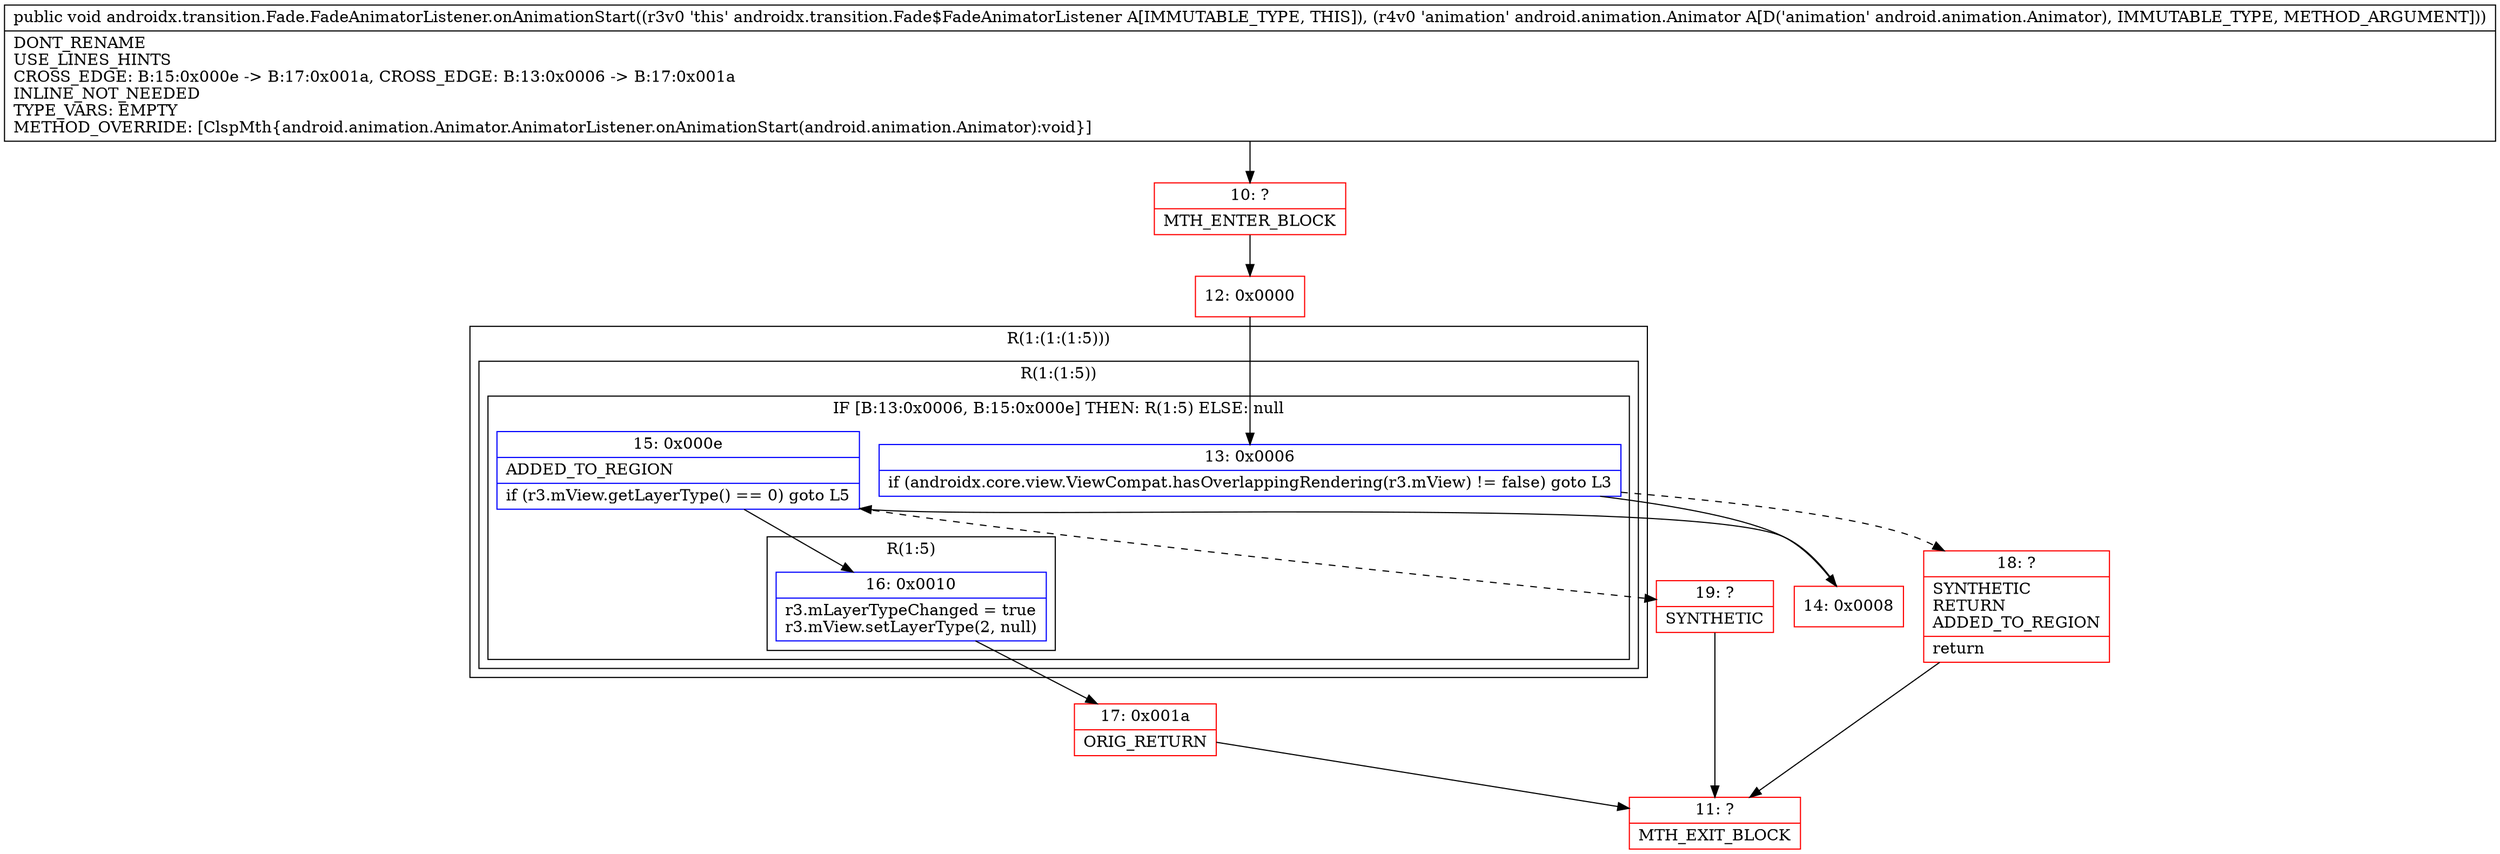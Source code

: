 digraph "CFG forandroidx.transition.Fade.FadeAnimatorListener.onAnimationStart(Landroid\/animation\/Animator;)V" {
subgraph cluster_Region_1335809266 {
label = "R(1:(1:(1:5)))";
node [shape=record,color=blue];
subgraph cluster_Region_2017164502 {
label = "R(1:(1:5))";
node [shape=record,color=blue];
subgraph cluster_IfRegion_98261741 {
label = "IF [B:13:0x0006, B:15:0x000e] THEN: R(1:5) ELSE: null";
node [shape=record,color=blue];
Node_13 [shape=record,label="{13\:\ 0x0006|if (androidx.core.view.ViewCompat.hasOverlappingRendering(r3.mView) != false) goto L3\l}"];
Node_15 [shape=record,label="{15\:\ 0x000e|ADDED_TO_REGION\l|if (r3.mView.getLayerType() == 0) goto L5\l}"];
subgraph cluster_Region_145622610 {
label = "R(1:5)";
node [shape=record,color=blue];
Node_16 [shape=record,label="{16\:\ 0x0010|r3.mLayerTypeChanged = true\lr3.mView.setLayerType(2, null)\l}"];
}
}
}
}
Node_10 [shape=record,color=red,label="{10\:\ ?|MTH_ENTER_BLOCK\l}"];
Node_12 [shape=record,color=red,label="{12\:\ 0x0000}"];
Node_14 [shape=record,color=red,label="{14\:\ 0x0008}"];
Node_17 [shape=record,color=red,label="{17\:\ 0x001a|ORIG_RETURN\l}"];
Node_11 [shape=record,color=red,label="{11\:\ ?|MTH_EXIT_BLOCK\l}"];
Node_19 [shape=record,color=red,label="{19\:\ ?|SYNTHETIC\l}"];
Node_18 [shape=record,color=red,label="{18\:\ ?|SYNTHETIC\lRETURN\lADDED_TO_REGION\l|return\l}"];
MethodNode[shape=record,label="{public void androidx.transition.Fade.FadeAnimatorListener.onAnimationStart((r3v0 'this' androidx.transition.Fade$FadeAnimatorListener A[IMMUTABLE_TYPE, THIS]), (r4v0 'animation' android.animation.Animator A[D('animation' android.animation.Animator), IMMUTABLE_TYPE, METHOD_ARGUMENT]))  | DONT_RENAME\lUSE_LINES_HINTS\lCROSS_EDGE: B:15:0x000e \-\> B:17:0x001a, CROSS_EDGE: B:13:0x0006 \-\> B:17:0x001a\lINLINE_NOT_NEEDED\lTYPE_VARS: EMPTY\lMETHOD_OVERRIDE: [ClspMth\{android.animation.Animator.AnimatorListener.onAnimationStart(android.animation.Animator):void\}]\l}"];
MethodNode -> Node_10;Node_13 -> Node_14;
Node_13 -> Node_18[style=dashed];
Node_15 -> Node_16;
Node_15 -> Node_19[style=dashed];
Node_16 -> Node_17;
Node_10 -> Node_12;
Node_12 -> Node_13;
Node_14 -> Node_15;
Node_17 -> Node_11;
Node_19 -> Node_11;
Node_18 -> Node_11;
}

